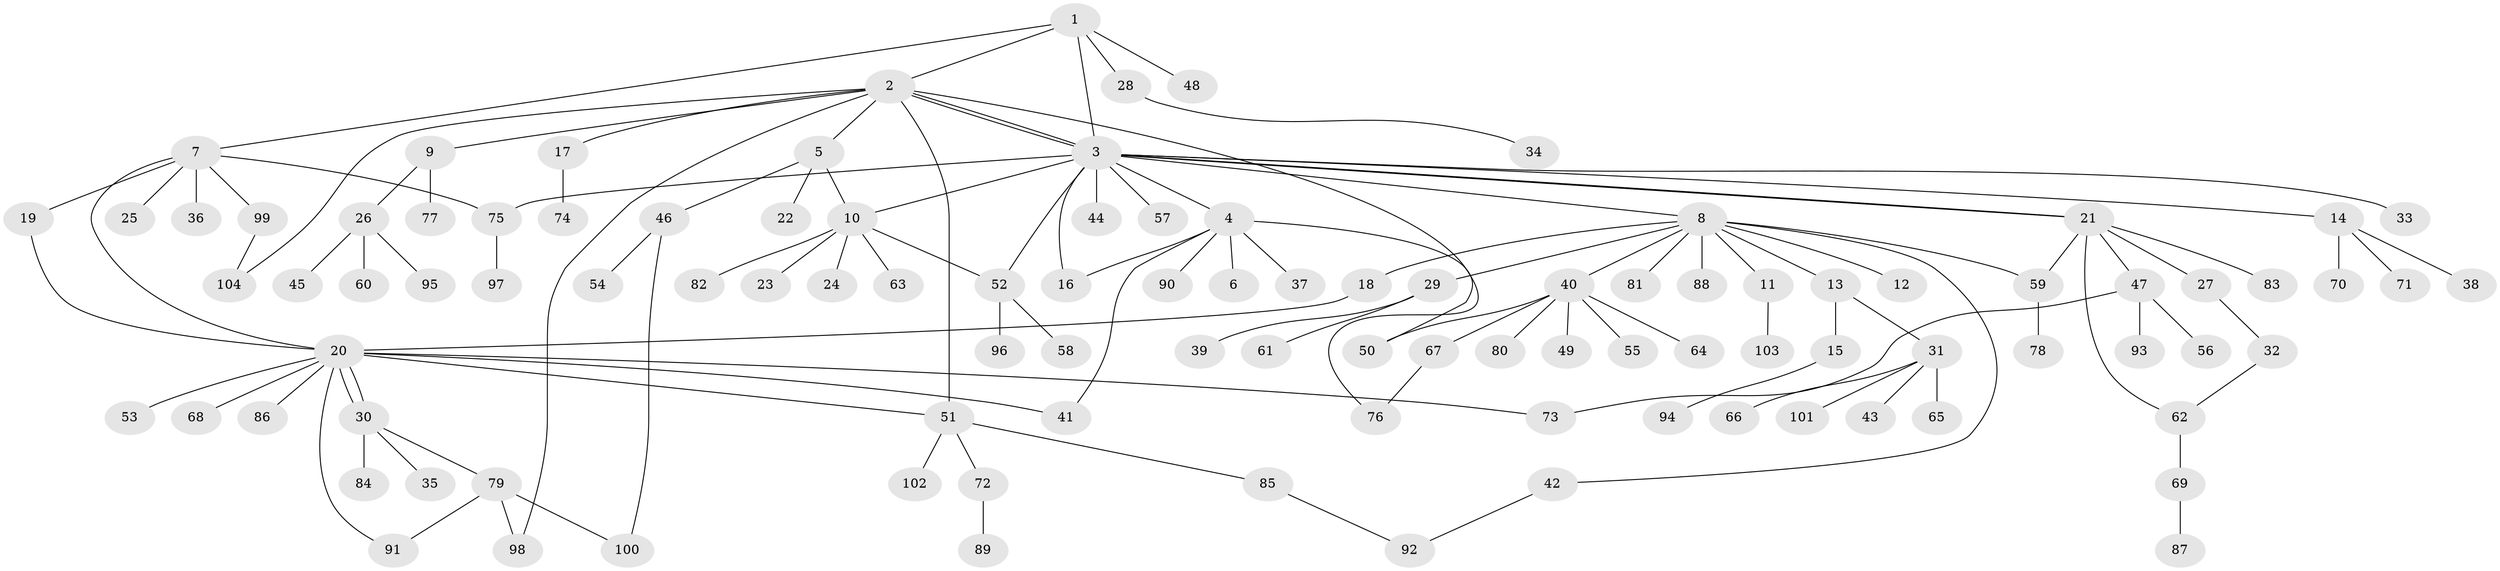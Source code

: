 // coarse degree distribution, {17: 0.03225806451612903, 3: 0.0967741935483871, 1: 0.6129032258064516, 6: 0.03225806451612903, 12: 0.03225806451612903, 5: 0.03225806451612903, 2: 0.12903225806451613, 4: 0.03225806451612903}
// Generated by graph-tools (version 1.1) at 2025/18/03/04/25 18:18:19]
// undirected, 104 vertices, 125 edges
graph export_dot {
graph [start="1"]
  node [color=gray90,style=filled];
  1;
  2;
  3;
  4;
  5;
  6;
  7;
  8;
  9;
  10;
  11;
  12;
  13;
  14;
  15;
  16;
  17;
  18;
  19;
  20;
  21;
  22;
  23;
  24;
  25;
  26;
  27;
  28;
  29;
  30;
  31;
  32;
  33;
  34;
  35;
  36;
  37;
  38;
  39;
  40;
  41;
  42;
  43;
  44;
  45;
  46;
  47;
  48;
  49;
  50;
  51;
  52;
  53;
  54;
  55;
  56;
  57;
  58;
  59;
  60;
  61;
  62;
  63;
  64;
  65;
  66;
  67;
  68;
  69;
  70;
  71;
  72;
  73;
  74;
  75;
  76;
  77;
  78;
  79;
  80;
  81;
  82;
  83;
  84;
  85;
  86;
  87;
  88;
  89;
  90;
  91;
  92;
  93;
  94;
  95;
  96;
  97;
  98;
  99;
  100;
  101;
  102;
  103;
  104;
  1 -- 2;
  1 -- 3;
  1 -- 7;
  1 -- 28;
  1 -- 48;
  2 -- 3;
  2 -- 3;
  2 -- 5;
  2 -- 9;
  2 -- 17;
  2 -- 51;
  2 -- 76;
  2 -- 98;
  2 -- 104;
  3 -- 4;
  3 -- 8;
  3 -- 10;
  3 -- 14;
  3 -- 16;
  3 -- 21;
  3 -- 21;
  3 -- 33;
  3 -- 44;
  3 -- 52;
  3 -- 57;
  3 -- 75;
  4 -- 6;
  4 -- 16;
  4 -- 37;
  4 -- 41;
  4 -- 50;
  4 -- 90;
  5 -- 10;
  5 -- 22;
  5 -- 46;
  7 -- 19;
  7 -- 20;
  7 -- 25;
  7 -- 36;
  7 -- 75;
  7 -- 99;
  8 -- 11;
  8 -- 12;
  8 -- 13;
  8 -- 18;
  8 -- 29;
  8 -- 40;
  8 -- 42;
  8 -- 59;
  8 -- 81;
  8 -- 88;
  9 -- 26;
  9 -- 77;
  10 -- 23;
  10 -- 24;
  10 -- 52;
  10 -- 63;
  10 -- 82;
  11 -- 103;
  13 -- 15;
  13 -- 31;
  14 -- 38;
  14 -- 70;
  14 -- 71;
  15 -- 94;
  17 -- 74;
  18 -- 20;
  19 -- 20;
  20 -- 30;
  20 -- 30;
  20 -- 41;
  20 -- 51;
  20 -- 53;
  20 -- 68;
  20 -- 73;
  20 -- 86;
  20 -- 91;
  21 -- 27;
  21 -- 47;
  21 -- 59;
  21 -- 62;
  21 -- 83;
  26 -- 45;
  26 -- 60;
  26 -- 95;
  27 -- 32;
  28 -- 34;
  29 -- 39;
  29 -- 61;
  30 -- 35;
  30 -- 79;
  30 -- 84;
  31 -- 43;
  31 -- 65;
  31 -- 66;
  31 -- 101;
  32 -- 62;
  40 -- 49;
  40 -- 50;
  40 -- 55;
  40 -- 64;
  40 -- 67;
  40 -- 80;
  42 -- 92;
  46 -- 54;
  46 -- 100;
  47 -- 56;
  47 -- 73;
  47 -- 93;
  51 -- 72;
  51 -- 85;
  51 -- 102;
  52 -- 58;
  52 -- 96;
  59 -- 78;
  62 -- 69;
  67 -- 76;
  69 -- 87;
  72 -- 89;
  75 -- 97;
  79 -- 91;
  79 -- 98;
  79 -- 100;
  85 -- 92;
  99 -- 104;
}
